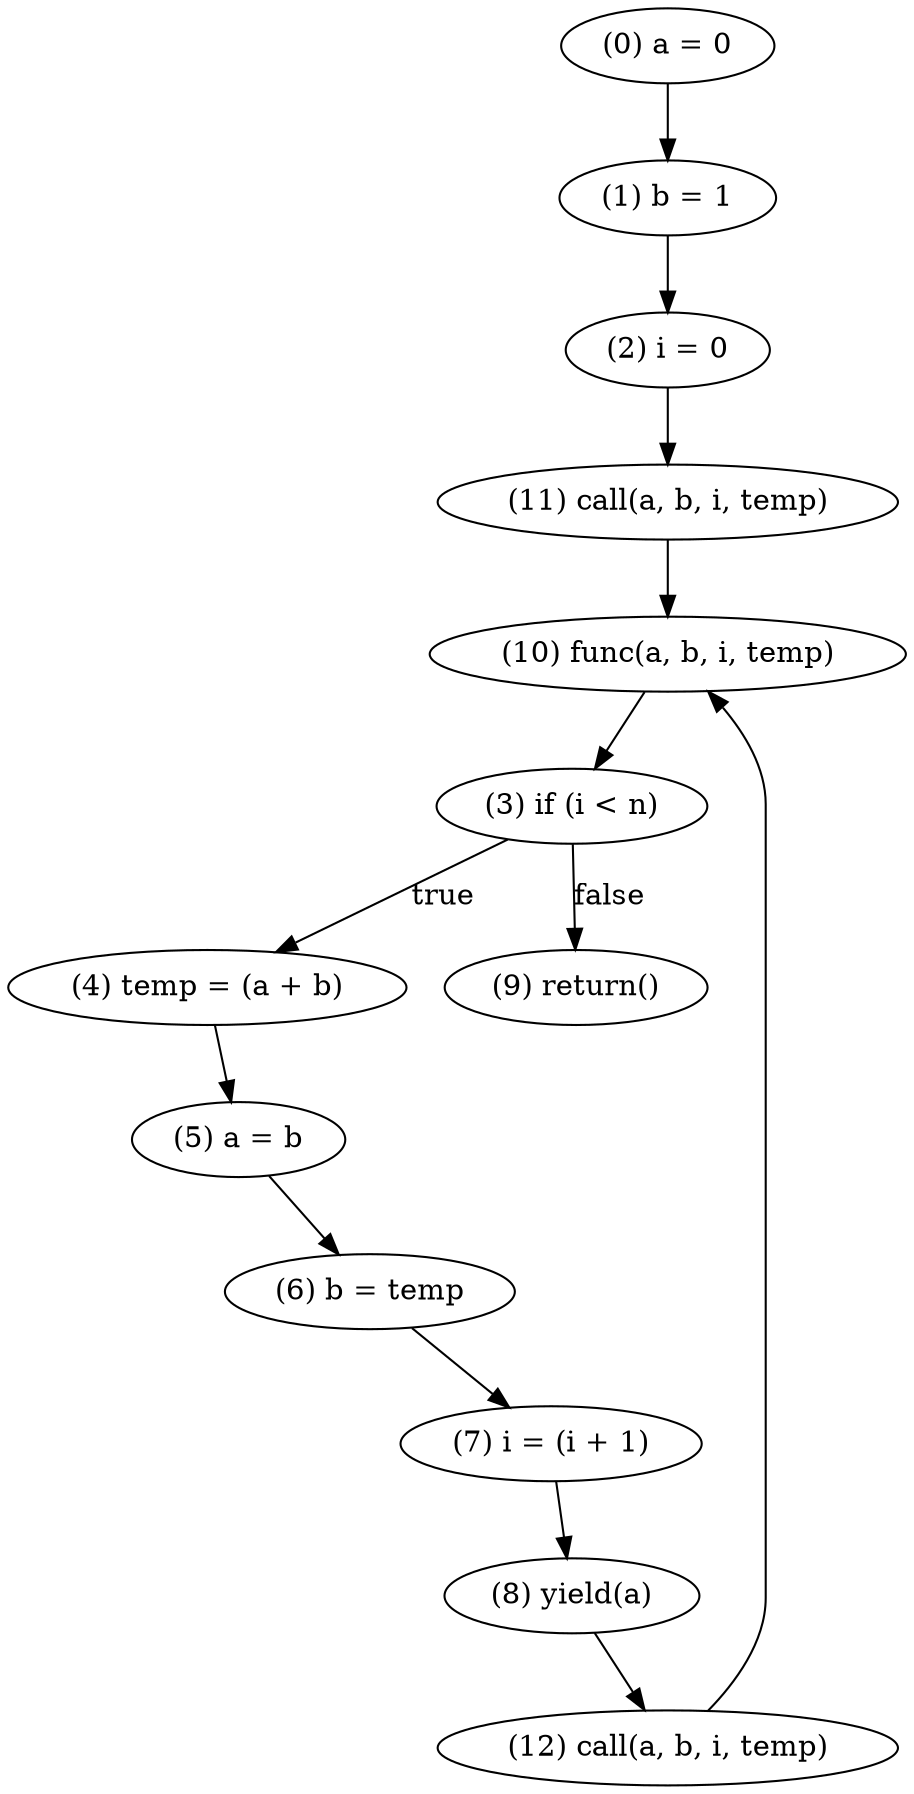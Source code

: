 digraph {
    0 [ label = "(0) a = 0" ]
    1 [ label = "(1) b = 1" ]
    2 [ label = "(2) i = 0" ]
    3 [ label = "(3) if (i < n)" ]
    4 [ label = "(4) temp = (a + b)" ]
    5 [ label = "(5) a = b" ]
    6 [ label = "(6) b = temp" ]
    7 [ label = "(7) i = (i + 1)" ]
    8 [ label = "(8) yield(a)" ]
    9 [ label = "(9) return()" ]
    10 [ label = "(10) func(a, b, i, temp)" ]
    11 [ label = "(11) call(a, b, i, temp)" ]
    12 [ label = "(12) call(a, b, i, temp)" ]
    0 -> 1 [ label = "" ]
    1 -> 2 [ label = "" ]
    2 -> 11 [ label = "" ]
    3 -> 9 [ label = "false" ]
    3 -> 4 [ label = "true" ]
    4 -> 5 [ label = "" ]
    5 -> 6 [ label = "" ]
    6 -> 7 [ label = "" ]
    7 -> 8 [ label = "" ]
    8 -> 12 [ label = "" ]
    10 -> 3 [ label = "" ]
    11 -> 10 [ label = "" ]
    12 -> 10 [ label = "" ]
}
